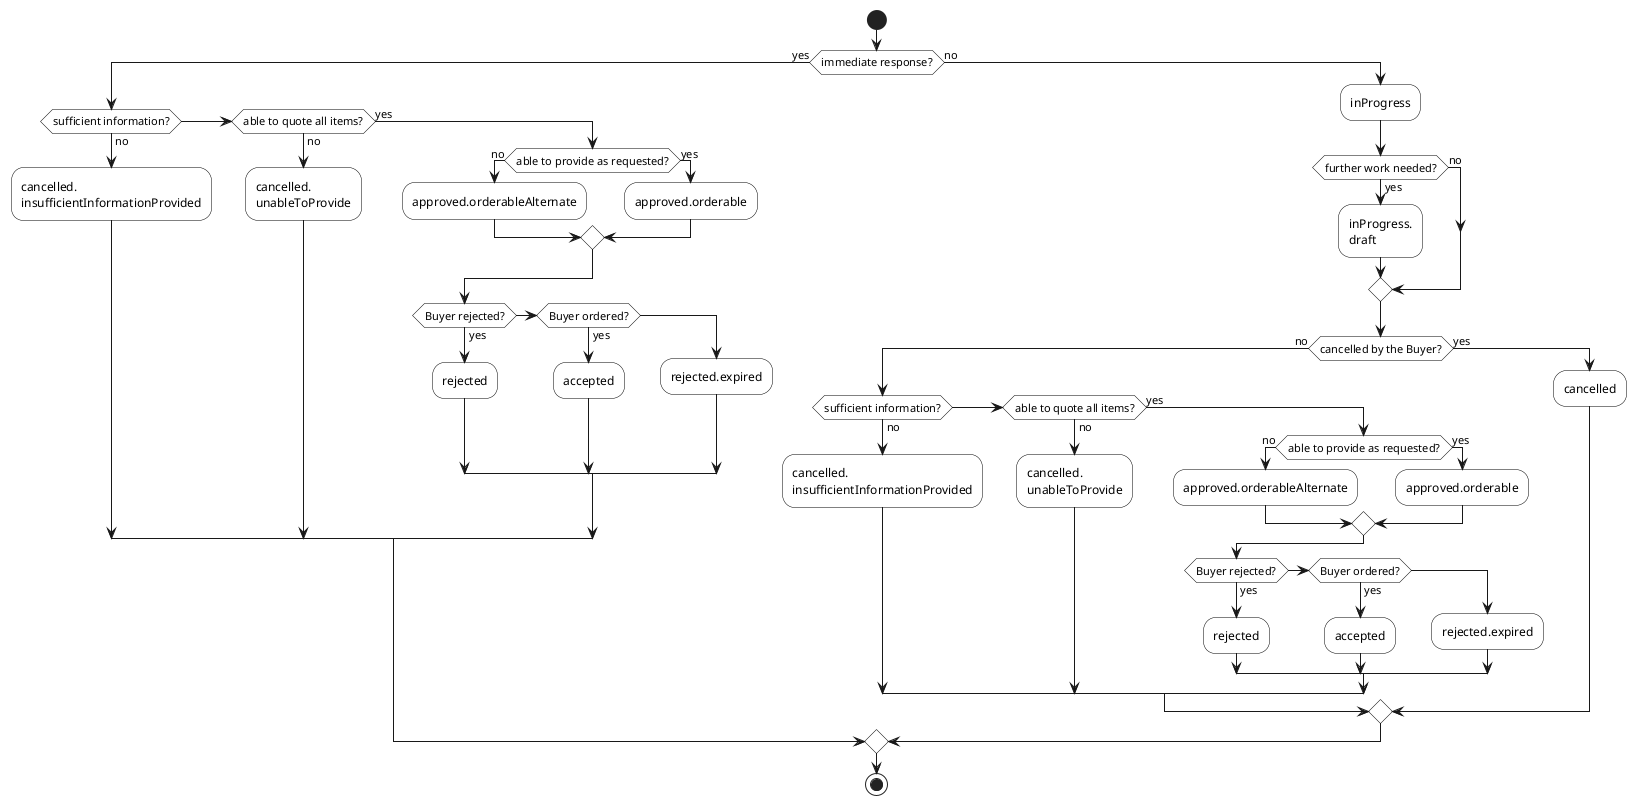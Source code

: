 @startuml


skinparam activity {
    BackgroundColor White
    BorderColor Black
}

start
if(immediate response?) then (yes)
    if(sufficient information?) then (no)
        :cancelled.
        insufficientInformationProvided;
    elseif(able to quote all items?) then (no)
        :cancelled.
        unableToProvide;
    else(yes)
        if(able to provide as requested?) then (no)
            :approved.orderableAlternate;
        else (yes)
            :approved.orderable;
        endif
        if(Buyer rejected?) then (yes)
            :rejected;
        elseif(Buyer ordered?) then (yes)
            :accepted;
        else
            :rejected.expired;
        endif
    endif
else (no)
    :inProgress;
    if(further work needed?) then (yes)
        :inProgress.
        draft;
    else(no)
    endif
    if(cancelled by the Buyer?) then (no)
        if(sufficient information?) then (no)
            :cancelled.
            insufficientInformationProvided;
        elseif(able to quote all items?) then (no)
            :cancelled.
            unableToProvide;
        else(yes)
            if(able to provide as requested?) then (no)
                :approved.orderableAlternate;
            else (yes)
                :approved.orderable;
            endif
            if(Buyer rejected?) then (yes)
                :rejected;
            elseif(Buyer ordered?) then (yes)
                :accepted;
            else
                :rejected.expired;
            endif
        endif
    else(yes)
      :cancelled;
    endif
endif

stop

@enduml